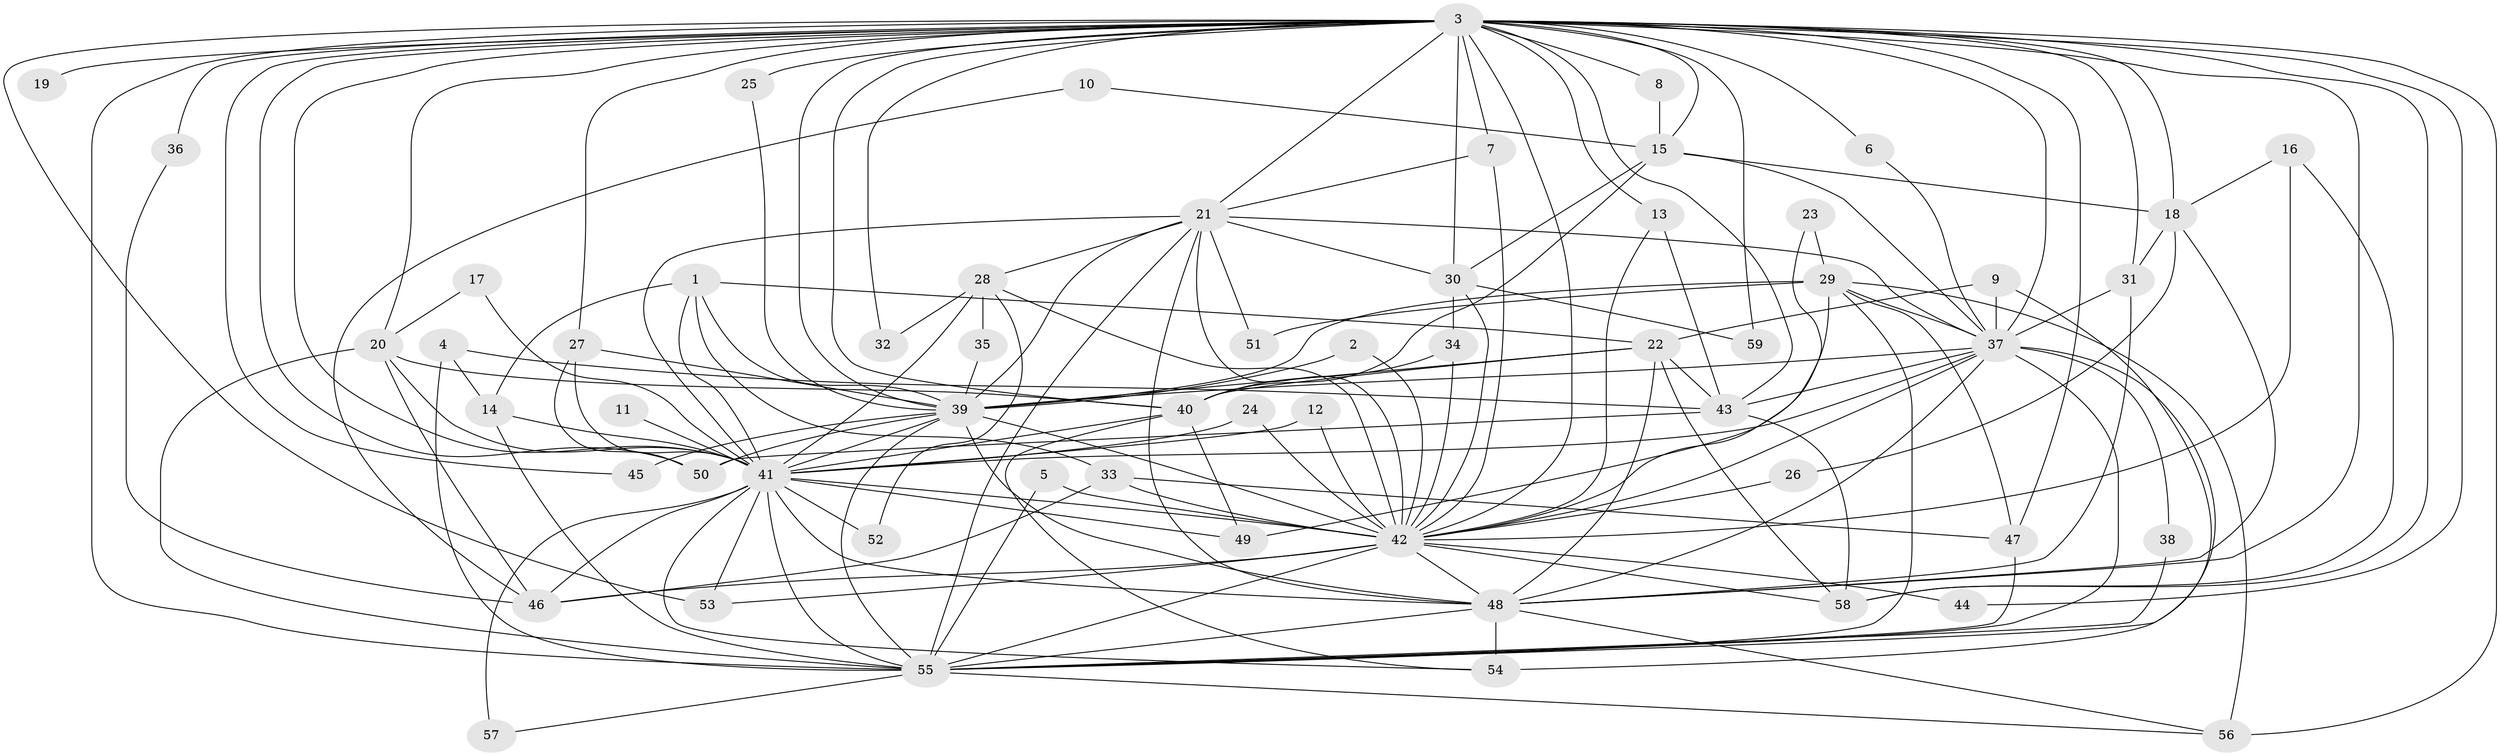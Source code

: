 // original degree distribution, {24: 0.008547008547008548, 25: 0.008547008547008548, 21: 0.008547008547008548, 30: 0.008547008547008548, 15: 0.008547008547008548, 12: 0.017094017094017096, 35: 0.008547008547008548, 17: 0.008547008547008548, 19: 0.008547008547008548, 7: 0.02564102564102564, 4: 0.10256410256410256, 6: 0.042735042735042736, 5: 0.042735042735042736, 3: 0.17094017094017094, 2: 0.5299145299145299}
// Generated by graph-tools (version 1.1) at 2025/25/03/09/25 03:25:36]
// undirected, 59 vertices, 163 edges
graph export_dot {
graph [start="1"]
  node [color=gray90,style=filled];
  1;
  2;
  3;
  4;
  5;
  6;
  7;
  8;
  9;
  10;
  11;
  12;
  13;
  14;
  15;
  16;
  17;
  18;
  19;
  20;
  21;
  22;
  23;
  24;
  25;
  26;
  27;
  28;
  29;
  30;
  31;
  32;
  33;
  34;
  35;
  36;
  37;
  38;
  39;
  40;
  41;
  42;
  43;
  44;
  45;
  46;
  47;
  48;
  49;
  50;
  51;
  52;
  53;
  54;
  55;
  56;
  57;
  58;
  59;
  1 -- 14 [weight=1.0];
  1 -- 22 [weight=1.0];
  1 -- 33 [weight=1.0];
  1 -- 39 [weight=1.0];
  1 -- 41 [weight=1.0];
  2 -- 39 [weight=1.0];
  2 -- 42 [weight=1.0];
  3 -- 6 [weight=1.0];
  3 -- 7 [weight=1.0];
  3 -- 8 [weight=1.0];
  3 -- 13 [weight=2.0];
  3 -- 15 [weight=1.0];
  3 -- 18 [weight=1.0];
  3 -- 19 [weight=1.0];
  3 -- 20 [weight=1.0];
  3 -- 21 [weight=2.0];
  3 -- 25 [weight=2.0];
  3 -- 27 [weight=1.0];
  3 -- 30 [weight=1.0];
  3 -- 31 [weight=1.0];
  3 -- 32 [weight=1.0];
  3 -- 36 [weight=1.0];
  3 -- 37 [weight=4.0];
  3 -- 39 [weight=3.0];
  3 -- 40 [weight=1.0];
  3 -- 41 [weight=2.0];
  3 -- 42 [weight=3.0];
  3 -- 43 [weight=1.0];
  3 -- 44 [weight=1.0];
  3 -- 45 [weight=1.0];
  3 -- 47 [weight=1.0];
  3 -- 48 [weight=2.0];
  3 -- 50 [weight=1.0];
  3 -- 53 [weight=1.0];
  3 -- 55 [weight=4.0];
  3 -- 56 [weight=1.0];
  3 -- 58 [weight=1.0];
  3 -- 59 [weight=1.0];
  4 -- 14 [weight=1.0];
  4 -- 43 [weight=1.0];
  4 -- 55 [weight=1.0];
  5 -- 42 [weight=1.0];
  5 -- 55 [weight=1.0];
  6 -- 37 [weight=1.0];
  7 -- 21 [weight=1.0];
  7 -- 42 [weight=1.0];
  8 -- 15 [weight=1.0];
  9 -- 22 [weight=1.0];
  9 -- 37 [weight=1.0];
  9 -- 55 [weight=1.0];
  10 -- 15 [weight=1.0];
  10 -- 46 [weight=1.0];
  11 -- 41 [weight=1.0];
  12 -- 41 [weight=1.0];
  12 -- 42 [weight=1.0];
  13 -- 42 [weight=1.0];
  13 -- 43 [weight=1.0];
  14 -- 41 [weight=1.0];
  14 -- 55 [weight=1.0];
  15 -- 18 [weight=1.0];
  15 -- 30 [weight=2.0];
  15 -- 37 [weight=1.0];
  15 -- 40 [weight=1.0];
  16 -- 18 [weight=1.0];
  16 -- 42 [weight=1.0];
  16 -- 58 [weight=1.0];
  17 -- 20 [weight=1.0];
  17 -- 41 [weight=1.0];
  18 -- 26 [weight=1.0];
  18 -- 31 [weight=1.0];
  18 -- 48 [weight=1.0];
  20 -- 40 [weight=1.0];
  20 -- 41 [weight=1.0];
  20 -- 46 [weight=1.0];
  20 -- 55 [weight=1.0];
  21 -- 28 [weight=1.0];
  21 -- 30 [weight=1.0];
  21 -- 37 [weight=1.0];
  21 -- 39 [weight=1.0];
  21 -- 41 [weight=1.0];
  21 -- 42 [weight=1.0];
  21 -- 48 [weight=1.0];
  21 -- 51 [weight=1.0];
  21 -- 55 [weight=2.0];
  22 -- 39 [weight=1.0];
  22 -- 40 [weight=1.0];
  22 -- 43 [weight=1.0];
  22 -- 48 [weight=1.0];
  22 -- 58 [weight=1.0];
  23 -- 29 [weight=1.0];
  23 -- 42 [weight=1.0];
  24 -- 41 [weight=1.0];
  24 -- 42 [weight=1.0];
  25 -- 39 [weight=1.0];
  26 -- 42 [weight=1.0];
  27 -- 39 [weight=1.0];
  27 -- 41 [weight=1.0];
  27 -- 50 [weight=1.0];
  28 -- 32 [weight=1.0];
  28 -- 35 [weight=1.0];
  28 -- 41 [weight=2.0];
  28 -- 42 [weight=1.0];
  28 -- 52 [weight=1.0];
  29 -- 37 [weight=1.0];
  29 -- 39 [weight=1.0];
  29 -- 47 [weight=1.0];
  29 -- 49 [weight=1.0];
  29 -- 51 [weight=1.0];
  29 -- 55 [weight=1.0];
  29 -- 56 [weight=1.0];
  30 -- 34 [weight=1.0];
  30 -- 42 [weight=1.0];
  30 -- 59 [weight=1.0];
  31 -- 37 [weight=1.0];
  31 -- 48 [weight=1.0];
  33 -- 42 [weight=2.0];
  33 -- 46 [weight=1.0];
  33 -- 47 [weight=1.0];
  34 -- 40 [weight=1.0];
  34 -- 42 [weight=1.0];
  35 -- 39 [weight=1.0];
  36 -- 46 [weight=1.0];
  37 -- 38 [weight=1.0];
  37 -- 39 [weight=1.0];
  37 -- 41 [weight=3.0];
  37 -- 42 [weight=1.0];
  37 -- 43 [weight=1.0];
  37 -- 48 [weight=1.0];
  37 -- 54 [weight=2.0];
  37 -- 55 [weight=2.0];
  38 -- 55 [weight=1.0];
  39 -- 41 [weight=1.0];
  39 -- 42 [weight=2.0];
  39 -- 45 [weight=1.0];
  39 -- 48 [weight=1.0];
  39 -- 50 [weight=1.0];
  39 -- 55 [weight=2.0];
  40 -- 41 [weight=1.0];
  40 -- 49 [weight=1.0];
  40 -- 54 [weight=1.0];
  41 -- 42 [weight=2.0];
  41 -- 46 [weight=2.0];
  41 -- 48 [weight=2.0];
  41 -- 49 [weight=2.0];
  41 -- 52 [weight=1.0];
  41 -- 53 [weight=1.0];
  41 -- 54 [weight=1.0];
  41 -- 55 [weight=3.0];
  41 -- 57 [weight=1.0];
  42 -- 44 [weight=1.0];
  42 -- 46 [weight=1.0];
  42 -- 48 [weight=1.0];
  42 -- 53 [weight=1.0];
  42 -- 55 [weight=3.0];
  42 -- 58 [weight=1.0];
  43 -- 50 [weight=1.0];
  43 -- 58 [weight=1.0];
  47 -- 55 [weight=1.0];
  48 -- 54 [weight=1.0];
  48 -- 55 [weight=2.0];
  48 -- 56 [weight=1.0];
  55 -- 56 [weight=1.0];
  55 -- 57 [weight=1.0];
}
